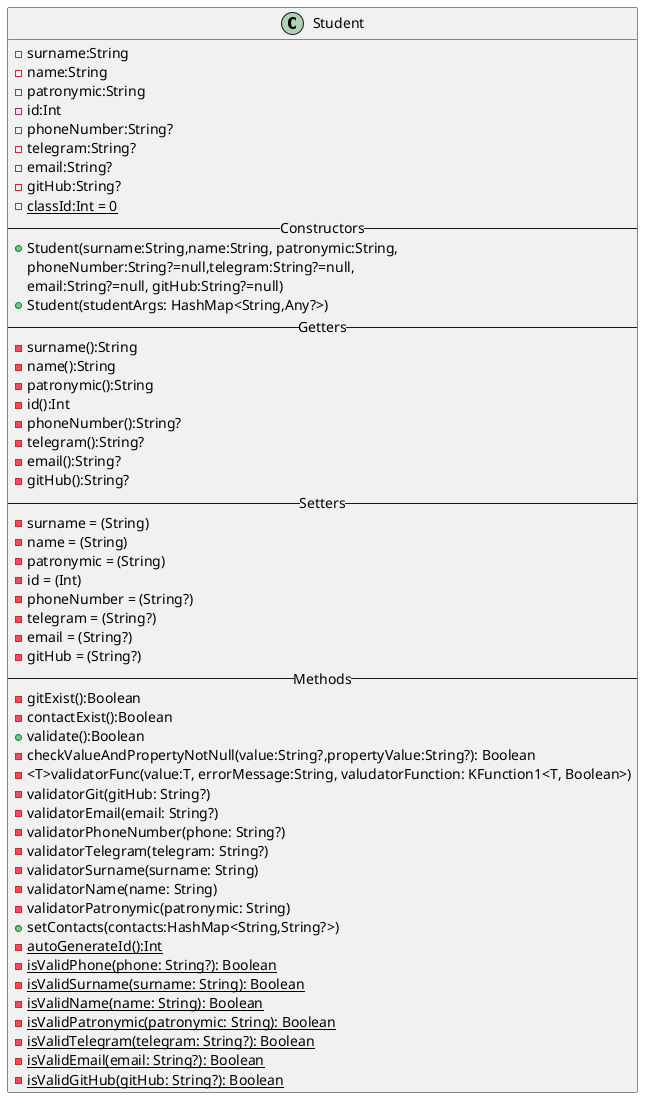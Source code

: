 @startuml
'https://plantuml.com/class-diagram

class Student
{
    -surname:String
    -name:String
    -patronymic:String
    -id:Int
    -phoneNumber:String?
    -telegram:String?
    -email:String?
    -gitHub:String?
    -{static} classId:Int = 0
    --Constructors--
    +Student(surname:String,name:String, patronymic:String,
       phoneNumber:String?=null,telegram:String?=null,
       email:String?=null, gitHub:String?=null)
    +Student(studentArgs: HashMap<String,Any?>)
    --Getters--
    -surname():String
    -name():String
    -patronymic():String
    -id():Int
    -phoneNumber():String?
    -telegram():String?
    -email():String?
    -gitHub():String?
    --Setters--
    -surname = (String)
    -name = (String)
    -patronymic = (String)
    -id = (Int)
    -phoneNumber = (String?)
    -telegram = (String?)
    -email = (String?)
    -gitHub = (String?)
    --Methods--
    -gitExist():Boolean
    -contactExist():Boolean
    +validate():Boolean
    -checkValueAndPropertyNotNull(value:String?,propertyValue:String?): Boolean
    - <T>validatorFunc(value:T, errorMessage:String, valudatorFunction: KFunction1<T, Boolean>)
    -validatorGit(gitHub: String?)
    -validatorEmail(email: String?)
    -validatorPhoneNumber(phone: String?)
    -validatorTelegram(telegram: String?)
    -validatorSurname(surname: String)
    -validatorName(name: String)
    -validatorPatronymic(patronymic: String)
    +setContacts(contacts:HashMap<String,String?>)
    -{static} autoGenerateId():Int
    -{static} isValidPhone(phone: String?): Boolean
    -{static} isValidSurname(surname: String): Boolean
    -{static} isValidName(name: String): Boolean
    -{static} isValidPatronymic(patronymic: String): Boolean
    -{static} isValidTelegram(telegram: String?): Boolean
    -{static} isValidEmail(email: String?): Boolean
    -{static} isValidGitHub(gitHub: String?): Boolean
}


@enduml